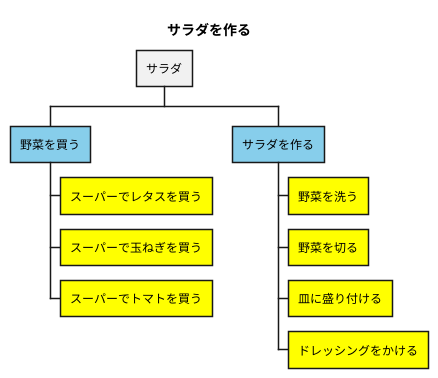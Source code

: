@startwbs サラダ
title サラダを作る
* サラダ
**[#SkyBlue] 野菜を買う
***[#Yellow] スーパーでレタスを買う
***[#Yellow] スーパーで玉ねぎを買う
***[#Yellow] スーパーでトマトを買う
**[#SkyBlue] サラダを作る
***[#Yellow] 野菜を洗う
***[#Yellow] 野菜を切る
***[#Yellow] 皿に盛り付ける
***[#Yellow] ドレッシングをかける


@endwbs